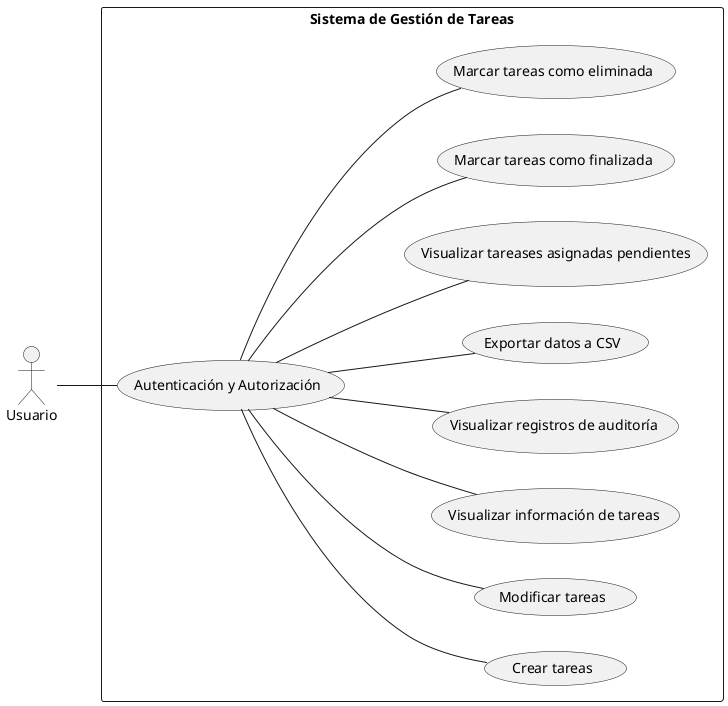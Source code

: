 @startuml

left to right direction

actor Usuario as U

rectangle "Sistema de Gestión de Tareas" {
    U -- (Autenticación y Autorización)

    (Autenticación y Autorización) -- (Crear tareas)
    (Autenticación y Autorización) -- (Modificar tareas)
    (Autenticación y Autorización) -- (Visualizar información de tareas)
    (Autenticación y Autorización) -- (Visualizar registros de auditoría)
    (Autenticación y Autorización) -- (Exportar datos a CSV)

    (Autenticación y Autorización) -- (Visualizar tareases asignadas pendientes)
    (Autenticación y Autorización) -- (Marcar tareas como finalizada)
    (Autenticación y Autorización) -- (Marcar tareas como eliminada)
}

@enduml


